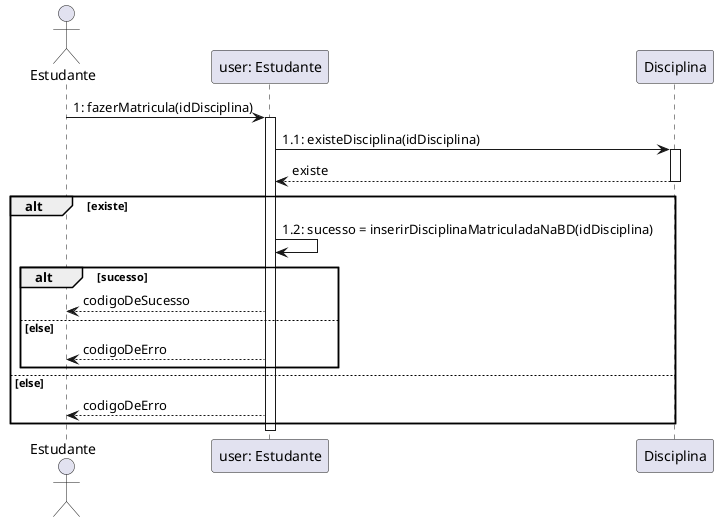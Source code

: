 @startuml fazer_matricula
actor Estudante
Estudante->"user: Estudante": 1: fazerMatricula(idDisciplina)
activate "user: Estudante"
"user: Estudante"->Disciplina: 1.1: existeDisciplina(idDisciplina)
activate "Disciplina"
Disciplina-->"user: Estudante": existe 
deactivate "Disciplina"
alt existe
"user: Estudante"->"user: Estudante": 1.2: sucesso = inserirDisciplinaMatriculadaNaBD(idDisciplina)
alt sucesso
"user: Estudante"-->Estudante: codigoDeSucesso
else else
"user: Estudante"-->Estudante: codigoDeErro
end
else else
"user: Estudante"-->Estudante: codigoDeErro
end
deactivate "user: Estudante"
@enduml
